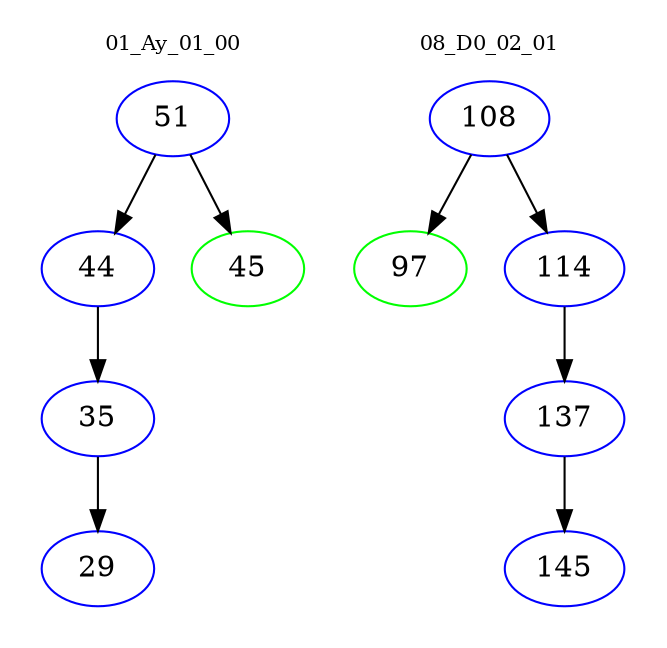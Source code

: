 digraph{
subgraph cluster_0 {
color = white
label = "01_Ay_01_00";
fontsize=10;
T0_51 [label="51", color="blue"]
T0_51 -> T0_44 [color="black"]
T0_44 [label="44", color="blue"]
T0_44 -> T0_35 [color="black"]
T0_35 [label="35", color="blue"]
T0_35 -> T0_29 [color="black"]
T0_29 [label="29", color="blue"]
T0_51 -> T0_45 [color="black"]
T0_45 [label="45", color="green"]
}
subgraph cluster_1 {
color = white
label = "08_D0_02_01";
fontsize=10;
T1_108 [label="108", color="blue"]
T1_108 -> T1_97 [color="black"]
T1_97 [label="97", color="green"]
T1_108 -> T1_114 [color="black"]
T1_114 [label="114", color="blue"]
T1_114 -> T1_137 [color="black"]
T1_137 [label="137", color="blue"]
T1_137 -> T1_145 [color="black"]
T1_145 [label="145", color="blue"]
}
}
